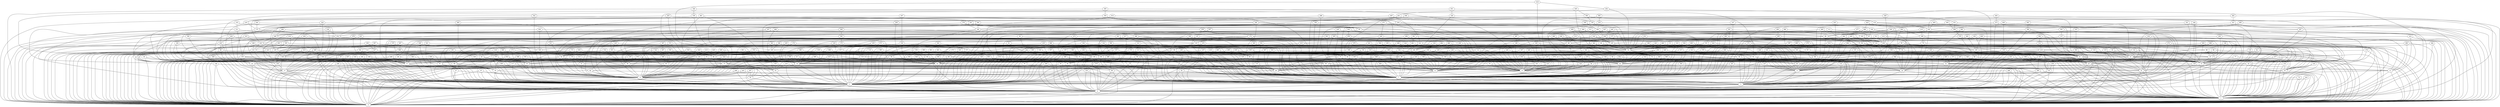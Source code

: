 /* Created by igraph 0.7.0 */
graph {
  0;
  1;
  2;
  3;
  4;
  5;
  6;
  7;
  8;
  9;
  10;
  11;
  12;
  13;
  14;
  15;
  16;
  17;
  18;
  19;
  20;
  21;
  22;
  23;
  24;
  25;
  26;
  27;
  28;
  29;
  30;
  31;
  32;
  33;
  34;
  35;
  36;
  37;
  38;
  39;
  40;
  41;
  42;
  43;
  44;
  45;
  46;
  47;
  48;
  49;
  50;
  51;
  52;
  53;
  54;
  55;
  56;
  57;
  58;
  59;
  60;
  61;
  62;
  63;
  64;
  65;
  66;
  67;
  68;
  69;
  70;
  71;
  72;
  73;
  74;
  75;
  76;
  77;
  78;
  79;
  80;
  81;
  82;
  83;
  84;
  85;
  86;
  87;
  88;
  89;
  90;
  91;
  92;
  93;
  94;
  95;
  96;
  97;
  98;
  99;
  100;
  101;
  102;
  103;
  104;
  105;
  106;
  107;
  108;
  109;
  110;
  111;
  112;
  113;
  114;
  115;
  116;
  117;
  118;
  119;
  120;
  121;
  122;
  123;
  124;
  125;
  126;
  127;
  128;
  129;
  130;
  131;
  132;
  133;
  134;
  135;
  136;
  137;
  138;
  139;
  140;
  141;
  142;
  143;
  144;
  145;
  146;
  147;
  148;
  149;
  150;
  151;
  152;
  153;
  154;
  155;
  156;
  157;
  158;
  159;
  160;
  161;
  162;
  163;
  164;
  165;
  166;
  167;
  168;
  169;
  170;
  171;
  172;
  173;
  174;
  175;
  176;
  177;
  178;
  179;
  180;
  181;
  182;
  183;
  184;
  185;
  186;
  187;
  188;
  189;
  190;
  191;
  192;
  193;
  194;
  195;
  196;
  197;
  198;
  199;
  200;
  201;
  202;
  203;
  204;
  205;
  206;
  207;
  208;
  209;
  210;
  211;
  212;
  213;
  214;
  215;
  216;
  217;
  218;
  219;
  220;
  221;
  222;
  223;
  224;
  225;
  226;
  227;
  228;
  229;
  230;
  231;
  232;
  233;
  234;
  235;
  236;
  237;
  238;
  239;
  240;
  241;
  242;
  243;
  244;
  245;
  246;
  247;
  248;
  249;
  250;
  251;
  252;
  253;
  254;
  255;
  256;
  257;
  258;
  259;
  260;
  261;
  262;
  263;
  264;
  265;
  266;
  267;
  268;
  269;
  270;
  271;
  272;
  273;
  274;
  275;
  276;
  277;
  278;
  279;
  280;
  281;
  282;
  283;
  284;
  285;
  286;
  287;
  288;
  289;
  290;
  291;
  292;
  293;
  294;
  295;
  296;
  297;
  298;
  299;
  300;
  301;
  302;
  303;
  304;
  305;
  306;
  307;
  308;
  309;
  310;
  311;
  312;
  313;
  314;
  315;
  316;
  317;
  318;
  319;
  320;
  321;
  322;
  323;
  324;
  325;
  326;
  327;
  328;
  329;
  330;
  331;
  332;
  333;
  334;
  335;
  336;
  337;
  338;
  339;
  340;
  341;
  342;
  343;
  344;
  345;
  346;
  347;
  348;
  349;
  350;
  351;
  352;
  353;
  354;
  355;
  356;
  357;
  358;
  359;
  360;
  361;
  362;
  363;
  364;
  365;
  366;
  367;
  368;
  369;
  370;
  371;
  372;
  373;
  374;
  375;
  376;
  377;
  378;
  379;
  380;
  381;
  382;
  383;
  384;
  385;
  386;
  387;
  388;
  389;
  390;
  391;
  392;
  393;
  394;
  395;
  396;
  397;
  398;
  399;
  400;
  401;
  402;
  403;
  404;
  405;
  406;
  407;
  408;
  409;
  410;
  411;
  412;
  413;
  414;
  415;
  416;
  417;
  418;
  419;
  420;
  421;
  422;
  423;
  424;
  425;
  426;
  427;
  428;
  429;
  430;
  431;
  432;
  433;
  434;
  435;
  436;
  437;
  438;
  439;
  440;
  441;
  442;
  443;
  444;
  445;
  446;
  447;
  448;
  449;
  450;
  451;
  452;
  453;
  454;
  455;
  456;
  457;
  458;
  459;
  460;
  461;
  462;
  463;
  464;
  465;
  466;
  467;
  468;
  469;
  470;
  471;
  472;
  473;
  474;
  475;
  476;
  477;
  478;
  479;
  480;
  481;
  482;
  483;
  484;
  485;
  486;
  487;
  488;
  489;
  490;
  491;
  492;
  493;
  494;
  495;
  496;
  497;
  498;
  499;

  1 -- 0;
  2 -- 0;
  3 -- 0;
  4 -- 0;
  5 -- 0;
  6 -- 0;
  10 -- 0;
  11 -- 0;
  13 -- 0;
  16 -- 0;
  17 -- 0;
  18 -- 0;
  21 -- 0;
  23 -- 0;
  25 -- 0;
  26 -- 0;
  30 -- 0;
  32 -- 0;
  35 -- 0;
  37 -- 0;
  38 -- 0;
  41 -- 0;
  42 -- 0;
  43 -- 0;
  46 -- 0;
  48 -- 0;
  49 -- 0;
  52 -- 0;
  53 -- 0;
  55 -- 0;
  57 -- 0;
  58 -- 0;
  60 -- 0;
  61 -- 0;
  65 -- 0;
  69 -- 0;
  72 -- 0;
  73 -- 0;
  78 -- 0;
  79 -- 0;
  83 -- 0;
  86 -- 0;
  88 -- 0;
  89 -- 0;
  94 -- 0;
  99 -- 0;
  100 -- 0;
  101 -- 0;
  104 -- 0;
  106 -- 0;
  109 -- 0;
  114 -- 0;
  115 -- 0;
  117 -- 0;
  124 -- 0;
  127 -- 0;
  129 -- 0;
  131 -- 0;
  136 -- 0;
  140 -- 0;
  143 -- 0;
  144 -- 0;
  145 -- 0;
  146 -- 0;
  152 -- 0;
  155 -- 0;
  161 -- 0;
  172 -- 0;
  176 -- 0;
  182 -- 0;
  187 -- 0;
  200 -- 0;
  210 -- 0;
  211 -- 0;
  212 -- 0;
  215 -- 0;
  222 -- 0;
  223 -- 0;
  224 -- 0;
  225 -- 0;
  242 -- 0;
  248 -- 0;
  254 -- 0;
  256 -- 0;
  257 -- 0;
  259 -- 0;
  263 -- 0;
  264 -- 0;
  267 -- 0;
  272 -- 0;
  280 -- 0;
  290 -- 0;
  291 -- 0;
  293 -- 0;
  295 -- 0;
  301 -- 0;
  303 -- 0;
  305 -- 0;
  307 -- 0;
  308 -- 0;
  312 -- 0;
  322 -- 0;
  327 -- 0;
  331 -- 0;
  343 -- 0;
  345 -- 0;
  346 -- 0;
  350 -- 0;
  353 -- 0;
  355 -- 0;
  358 -- 0;
  362 -- 0;
  364 -- 0;
  369 -- 0;
  378 -- 0;
  387 -- 0;
  415 -- 0;
  418 -- 0;
  420 -- 0;
  422 -- 0;
  426 -- 0;
  428 -- 0;
  433 -- 0;
  443 -- 0;
  444 -- 0;
  455 -- 0;
  462 -- 0;
  463 -- 0;
  464 -- 0;
  472 -- 0;
  474 -- 0;
  477 -- 0;
  482 -- 0;
  485 -- 0;
  490 -- 0;
  497 -- 0;
  2 -- 1;
  3 -- 1;
  4 -- 1;
  5 -- 1;
  7 -- 1;
  11 -- 1;
  14 -- 1;
  15 -- 1;
  16 -- 1;
  22 -- 1;
  25 -- 1;
  33 -- 1;
  35 -- 1;
  39 -- 1;
  41 -- 1;
  47 -- 1;
  52 -- 1;
  59 -- 1;
  66 -- 1;
  67 -- 1;
  70 -- 1;
  72 -- 1;
  77 -- 1;
  92 -- 1;
  94 -- 1;
  95 -- 1;
  110 -- 1;
  118 -- 1;
  126 -- 1;
  132 -- 1;
  137 -- 1;
  141 -- 1;
  153 -- 1;
  158 -- 1;
  185 -- 1;
  208 -- 1;
  224 -- 1;
  227 -- 1;
  234 -- 1;
  249 -- 1;
  252 -- 1;
  260 -- 1;
  268 -- 1;
  295 -- 1;
  302 -- 1;
  318 -- 1;
  319 -- 1;
  321 -- 1;
  333 -- 1;
  357 -- 1;
  364 -- 1;
  378 -- 1;
  391 -- 1;
  395 -- 1;
  404 -- 1;
  412 -- 1;
  435 -- 1;
  437 -- 1;
  450 -- 1;
  451 -- 1;
  486 -- 1;
  498 -- 1;
  3 -- 2;
  5 -- 2;
  9 -- 2;
  17 -- 2;
  19 -- 2;
  21 -- 2;
  23 -- 2;
  25 -- 2;
  27 -- 2;
  30 -- 2;
  55 -- 2;
  56 -- 2;
  68 -- 2;
  69 -- 2;
  76 -- 2;
  78 -- 2;
  82 -- 2;
  91 -- 2;
  102 -- 2;
  103 -- 2;
  108 -- 2;
  113 -- 2;
  121 -- 2;
  129 -- 2;
  130 -- 2;
  131 -- 2;
  134 -- 2;
  139 -- 2;
  142 -- 2;
  146 -- 2;
  154 -- 2;
  155 -- 2;
  156 -- 2;
  169 -- 2;
  195 -- 2;
  203 -- 2;
  204 -- 2;
  208 -- 2;
  236 -- 2;
  244 -- 2;
  256 -- 2;
  264 -- 2;
  268 -- 2;
  271 -- 2;
  272 -- 2;
  278 -- 2;
  287 -- 2;
  294 -- 2;
  296 -- 2;
  304 -- 2;
  307 -- 2;
  314 -- 2;
  318 -- 2;
  337 -- 2;
  351 -- 2;
  356 -- 2;
  357 -- 2;
  360 -- 2;
  363 -- 2;
  368 -- 2;
  385 -- 2;
  390 -- 2;
  397 -- 2;
  431 -- 2;
  438 -- 2;
  457 -- 2;
  466 -- 2;
  477 -- 2;
  479 -- 2;
  484 -- 2;
  4 -- 3;
  6 -- 3;
  7 -- 3;
  10 -- 3;
  11 -- 3;
  12 -- 3;
  14 -- 3;
  17 -- 3;
  19 -- 3;
  23 -- 3;
  24 -- 3;
  27 -- 3;
  34 -- 3;
  36 -- 3;
  39 -- 3;
  40 -- 3;
  41 -- 3;
  43 -- 3;
  44 -- 3;
  49 -- 3;
  50 -- 3;
  52 -- 3;
  53 -- 3;
  54 -- 3;
  57 -- 3;
  64 -- 3;
  70 -- 3;
  71 -- 3;
  72 -- 3;
  74 -- 3;
  80 -- 3;
  88 -- 3;
  91 -- 3;
  97 -- 3;
  101 -- 3;
  106 -- 3;
  108 -- 3;
  110 -- 3;
  113 -- 3;
  116 -- 3;
  117 -- 3;
  121 -- 3;
  123 -- 3;
  128 -- 3;
  133 -- 3;
  135 -- 3;
  149 -- 3;
  150 -- 3;
  153 -- 3;
  157 -- 3;
  178 -- 3;
  180 -- 3;
  186 -- 3;
  201 -- 3;
  207 -- 3;
  209 -- 3;
  214 -- 3;
  218 -- 3;
  219 -- 3;
  223 -- 3;
  224 -- 3;
  233 -- 3;
  238 -- 3;
  239 -- 3;
  245 -- 3;
  252 -- 3;
  260 -- 3;
  265 -- 3;
  269 -- 3;
  273 -- 3;
  293 -- 3;
  298 -- 3;
  299 -- 3;
  309 -- 3;
  330 -- 3;
  332 -- 3;
  333 -- 3;
  335 -- 3;
  376 -- 3;
  380 -- 3;
  390 -- 3;
  403 -- 3;
  405 -- 3;
  406 -- 3;
  417 -- 3;
  425 -- 3;
  432 -- 3;
  446 -- 3;
  452 -- 3;
  453 -- 3;
  454 -- 3;
  455 -- 3;
  470 -- 3;
  475 -- 3;
  478 -- 3;
  486 -- 3;
  489 -- 3;
  499 -- 3;
  6 -- 4;
  8 -- 4;
  14 -- 4;
  19 -- 4;
  28 -- 4;
  31 -- 4;
  34 -- 4;
  56 -- 4;
  57 -- 4;
  58 -- 4;
  65 -- 4;
  67 -- 4;
  82 -- 4;
  103 -- 4;
  115 -- 4;
  120 -- 4;
  122 -- 4;
  125 -- 4;
  147 -- 4;
  150 -- 4;
  163 -- 4;
  167 -- 4;
  174 -- 4;
  190 -- 4;
  199 -- 4;
  208 -- 4;
  225 -- 4;
  241 -- 4;
  247 -- 4;
  251 -- 4;
  274 -- 4;
  286 -- 4;
  297 -- 4;
  308 -- 4;
  309 -- 4;
  326 -- 4;
  342 -- 4;
  354 -- 4;
  377 -- 4;
  382 -- 4;
  391 -- 4;
  394 -- 4;
  408 -- 4;
  436 -- 4;
  439 -- 4;
  499 -- 4;
  7 -- 5;
  8 -- 5;
  9 -- 5;
  12 -- 5;
  13 -- 5;
  22 -- 5;
  28 -- 5;
  38 -- 5;
  42 -- 5;
  45 -- 5;
  60 -- 5;
  75 -- 5;
  81 -- 5;
  83 -- 5;
  87 -- 5;
  97 -- 5;
  103 -- 5;
  126 -- 5;
  132 -- 5;
  134 -- 5;
  135 -- 5;
  136 -- 5;
  145 -- 5;
  147 -- 5;
  148 -- 5;
  168 -- 5;
  179 -- 5;
  183 -- 5;
  185 -- 5;
  202 -- 5;
  218 -- 5;
  237 -- 5;
  244 -- 5;
  265 -- 5;
  285 -- 5;
  297 -- 5;
  301 -- 5;
  303 -- 5;
  310 -- 5;
  324 -- 5;
  336 -- 5;
  350 -- 5;
  362 -- 5;
  366 -- 5;
  367 -- 5;
  368 -- 5;
  373 -- 5;
  376 -- 5;
  409 -- 5;
  421 -- 5;
  424 -- 5;
  434 -- 5;
  437 -- 5;
  457 -- 5;
  465 -- 5;
  473 -- 5;
  476 -- 5;
  490 -- 5;
  494 -- 5;
  496 -- 5;
  18 -- 6;
  24 -- 6;
  26 -- 6;
  39 -- 6;
  48 -- 6;
  76 -- 6;
  124 -- 6;
  144 -- 6;
  152 -- 6;
  162 -- 6;
  166 -- 6;
  175 -- 6;
  186 -- 6;
  219 -- 6;
  227 -- 6;
  231 -- 6;
  238 -- 6;
  241 -- 6;
  248 -- 6;
  257 -- 6;
  300 -- 6;
  311 -- 6;
  320 -- 6;
  329 -- 6;
  492 -- 6;
  8 -- 7;
  9 -- 7;
  12 -- 7;
  20 -- 7;
  22 -- 7;
  27 -- 7;
  28 -- 7;
  29 -- 7;
  31 -- 7;
  34 -- 7;
  35 -- 7;
  37 -- 7;
  40 -- 7;
  42 -- 7;
  44 -- 7;
  51 -- 7;
  53 -- 7;
  58 -- 7;
  66 -- 7;
  69 -- 7;
  71 -- 7;
  73 -- 7;
  82 -- 7;
  89 -- 7;
  90 -- 7;
  98 -- 7;
  107 -- 7;
  112 -- 7;
  116 -- 7;
  120 -- 7;
  123 -- 7;
  124 -- 7;
  131 -- 7;
  138 -- 7;
  160 -- 7;
  161 -- 7;
  162 -- 7;
  163 -- 7;
  167 -- 7;
  168 -- 7;
  195 -- 7;
  199 -- 7;
  204 -- 7;
  220 -- 7;
  221 -- 7;
  225 -- 7;
  226 -- 7;
  228 -- 7;
  229 -- 7;
  232 -- 7;
  255 -- 7;
  259 -- 7;
  264 -- 7;
  268 -- 7;
  274 -- 7;
  275 -- 7;
  286 -- 7;
  289 -- 7;
  294 -- 7;
  300 -- 7;
  304 -- 7;
  306 -- 7;
  311 -- 7;
  314 -- 7;
  317 -- 7;
  321 -- 7;
  323 -- 7;
  337 -- 7;
  341 -- 7;
  344 -- 7;
  354 -- 7;
  379 -- 7;
  382 -- 7;
  384 -- 7;
  385 -- 7;
  386 -- 7;
  387 -- 7;
  388 -- 7;
  395 -- 7;
  401 -- 7;
  413 -- 7;
  422 -- 7;
  431 -- 7;
  434 -- 7;
  441 -- 7;
  443 -- 7;
  448 -- 7;
  452 -- 7;
  456 -- 7;
  458 -- 7;
  459 -- 7;
  460 -- 7;
  463 -- 7;
  468 -- 7;
  470 -- 7;
  495 -- 7;
  496 -- 7;
  30 -- 8;
  45 -- 8;
  56 -- 8;
  75 -- 8;
  76 -- 8;
  78 -- 8;
  85 -- 8;
  107 -- 8;
  109 -- 8;
  112 -- 8;
  120 -- 8;
  123 -- 8;
  127 -- 8;
  133 -- 8;
  134 -- 8;
  161 -- 8;
  180 -- 8;
  181 -- 8;
  194 -- 8;
  197 -- 8;
  209 -- 8;
  230 -- 8;
  231 -- 8;
  246 -- 8;
  283 -- 8;
  304 -- 8;
  338 -- 8;
  341 -- 8;
  342 -- 8;
  398 -- 8;
  416 -- 8;
  417 -- 8;
  423 -- 8;
  428 -- 8;
  442 -- 8;
  10 -- 9;
  13 -- 9;
  16 -- 9;
  33 -- 9;
  46 -- 9;
  80 -- 9;
  83 -- 9;
  95 -- 9;
  96 -- 9;
  147 -- 9;
  192 -- 9;
  212 -- 9;
  228 -- 9;
  233 -- 9;
  243 -- 9;
  262 -- 9;
  338 -- 9;
  400 -- 9;
  403 -- 9;
  407 -- 9;
  412 -- 9;
  484 -- 9;
  18 -- 10;
  166 -- 10;
  173 -- 10;
  275 -- 10;
  352 -- 10;
  377 -- 10;
  378 -- 10;
  435 -- 10;
  457 -- 10;
  468 -- 10;
  472 -- 10;
  495 -- 10;
  15 -- 11;
  32 -- 11;
  193 -- 11;
  280 -- 11;
  433 -- 11;
  481 -- 11;
  15 -- 12;
  40 -- 12;
  81 -- 12;
  90 -- 12;
  93 -- 12;
  117 -- 12;
  141 -- 12;
  158 -- 12;
  159 -- 12;
  171 -- 12;
  203 -- 12;
  230 -- 12;
  231 -- 12;
  240 -- 12;
  246 -- 12;
  249 -- 12;
  302 -- 12;
  339 -- 12;
  406 -- 12;
  420 -- 12;
  463 -- 12;
  466 -- 12;
  474 -- 12;
  104 -- 13;
  111 -- 13;
  164 -- 13;
  262 -- 13;
  277 -- 13;
  334 -- 13;
  20 -- 14;
  21 -- 14;
  24 -- 14;
  74 -- 14;
  84 -- 14;
  110 -- 14;
  114 -- 14;
  127 -- 14;
  142 -- 14;
  155 -- 14;
  158 -- 14;
  165 -- 14;
  178 -- 14;
  186 -- 14;
  205 -- 14;
  282 -- 14;
  340 -- 14;
  344 -- 14;
  349 -- 14;
  385 -- 14;
  388 -- 14;
  414 -- 14;
  437 -- 14;
  439 -- 14;
  461 -- 14;
  472 -- 14;
  488 -- 14;
  495 -- 14;
  20 -- 15;
  26 -- 15;
  33 -- 15;
  47 -- 15;
  50 -- 15;
  62 -- 15;
  77 -- 15;
  98 -- 15;
  125 -- 15;
  130 -- 15;
  177 -- 15;
  207 -- 15;
  267 -- 15;
  281 -- 15;
  313 -- 15;
  328 -- 15;
  335 -- 15;
  348 -- 15;
  355 -- 15;
  361 -- 15;
  381 -- 15;
  410 -- 15;
  429 -- 15;
  431 -- 15;
  440 -- 15;
  477 -- 15;
  494 -- 15;
  90 -- 16;
  430 -- 16;
  36 -- 17;
  70 -- 17;
  109 -- 17;
  143 -- 17;
  190 -- 17;
  315 -- 17;
  359 -- 17;
  361 -- 17;
  365 -- 17;
  402 -- 17;
  405 -- 17;
  31 -- 19;
  86 -- 19;
  97 -- 19;
  138 -- 19;
  182 -- 19;
  193 -- 19;
  232 -- 19;
  251 -- 19;
  408 -- 19;
  441 -- 19;
  50 -- 20;
  62 -- 20;
  68 -- 20;
  118 -- 20;
  136 -- 20;
  172 -- 20;
  173 -- 20;
  196 -- 20;
  201 -- 20;
  250 -- 20;
  261 -- 20;
  336 -- 20;
  343 -- 20;
  353 -- 20;
  454 -- 20;
  480 -- 20;
  491 -- 20;
  29 -- 22;
  32 -- 22;
  59 -- 22;
  65 -- 22;
  79 -- 22;
  92 -- 22;
  102 -- 22;
  213 -- 22;
  236 -- 22;
  392 -- 22;
  396 -- 22;
  411 -- 22;
  448 -- 22;
  51 -- 23;
  55 -- 23;
  63 -- 23;
  68 -- 23;
  87 -- 23;
  149 -- 23;
  173 -- 23;
  192 -- 23;
  266 -- 23;
  313 -- 23;
  340 -- 23;
  359 -- 23;
  370 -- 23;
  375 -- 23;
  85 -- 24;
  205 -- 24;
  389 -- 24;
  38 -- 25;
  51 -- 25;
  148 -- 25;
  156 -- 25;
  239 -- 25;
  348 -- 25;
  392 -- 25;
  430 -- 25;
  493 -- 25;
  100 -- 26;
  116 -- 26;
  423 -- 26;
  466 -- 26;
  479 -- 26;
  29 -- 28;
  43 -- 28;
  61 -- 28;
  77 -- 28;
  84 -- 28;
  125 -- 28;
  133 -- 28;
  188 -- 28;
  194 -- 28;
  283 -- 28;
  316 -- 28;
  399 -- 28;
  407 -- 28;
  432 -- 28;
  440 -- 28;
  411 -- 29;
  37 -- 30;
  46 -- 30;
  64 -- 30;
  108 -- 30;
  138 -- 30;
  187 -- 30;
  235 -- 30;
  270 -- 30;
  286 -- 30;
  114 -- 31;
  148 -- 31;
  174 -- 31;
  250 -- 31;
  36 -- 32;
  48 -- 32;
  61 -- 32;
  81 -- 32;
  144 -- 32;
  167 -- 32;
  184 -- 32;
  194 -- 32;
  203 -- 32;
  207 -- 32;
  214 -- 32;
  273 -- 32;
  373 -- 32;
  485 -- 32;
  45 -- 33;
  49 -- 33;
  66 -- 33;
  113 -- 33;
  115 -- 33;
  130 -- 33;
  143 -- 33;
  183 -- 33;
  218 -- 33;
  258 -- 33;
  282 -- 33;
  291 -- 33;
  324 -- 33;
  326 -- 33;
  374 -- 33;
  434 -- 33;
  498 -- 33;
  159 -- 34;
  172 -- 34;
  216 -- 34;
  258 -- 34;
  316 -- 34;
  323 -- 34;
  388 -- 34;
  414 -- 34;
  454 -- 34;
  62 -- 35;
  75 -- 35;
  151 -- 35;
  153 -- 35;
  176 -- 35;
  222 -- 35;
  317 -- 35;
  318 -- 35;
  393 -- 35;
  88 -- 36;
  92 -- 36;
  189 -- 36;
  213 -- 36;
  230 -- 36;
  240 -- 36;
  261 -- 36;
  287 -- 36;
  322 -- 36;
  326 -- 36;
  337 -- 36;
  343 -- 36;
  350 -- 36;
  372 -- 36;
  399 -- 36;
  413 -- 36;
  423 -- 36;
  429 -- 36;
  451 -- 36;
  461 -- 36;
  63 -- 37;
  223 -- 37;
  489 -- 37;
  242 -- 38;
  371 -- 38;
  476 -- 39;
  96 -- 40;
  288 -- 40;
  330 -- 40;
  44 -- 41;
  86 -- 41;
  96 -- 41;
  129 -- 41;
  191 -- 41;
  198 -- 41;
  273 -- 41;
  276 -- 41;
  279 -- 41;
  384 -- 41;
  394 -- 41;
  427 -- 41;
  269 -- 42;
  47 -- 43;
  60 -- 43;
  64 -- 43;
  93 -- 43;
  105 -- 43;
  154 -- 43;
  160 -- 43;
  170 -- 43;
  206 -- 43;
  214 -- 43;
  234 -- 43;
  287 -- 43;
  299 -- 43;
  301 -- 43;
  312 -- 43;
  319 -- 43;
  327 -- 43;
  334 -- 43;
  340 -- 43;
  347 -- 43;
  374 -- 43;
  389 -- 43;
  443 -- 43;
  449 -- 43;
  453 -- 43;
  84 -- 44;
  94 -- 44;
  128 -- 44;
  192 -- 44;
  247 -- 44;
  252 -- 44;
  253 -- 44;
  258 -- 44;
  274 -- 44;
  275 -- 44;
  298 -- 44;
  314 -- 44;
  392 -- 44;
  395 -- 44;
  400 -- 44;
  440 -- 44;
  453 -- 44;
  151 -- 46;
  184 -- 46;
  185 -- 46;
  191 -- 46;
  217 -- 46;
  242 -- 46;
  316 -- 46;
  332 -- 46;
  399 -- 46;
  419 -- 46;
  473 -- 46;
  54 -- 47;
  98 -- 47;
  132 -- 47;
  200 -- 47;
  492 -- 47;
  54 -- 51;
  119 -- 51;
  246 -- 51;
  347 -- 51;
  397 -- 51;
  420 -- 51;
  427 -- 51;
  445 -- 51;
  483 -- 51;
  307 -- 52;
  415 -- 52;
  491 -- 52;
  73 -- 53;
  128 -- 53;
  163 -- 53;
  196 -- 53;
  233 -- 53;
  256 -- 53;
  263 -- 53;
  482 -- 53;
  491 -- 53;
  59 -- 54;
  79 -- 54;
  91 -- 54;
  99 -- 54;
  105 -- 54;
  111 -- 54;
  139 -- 54;
  142 -- 54;
  151 -- 54;
  171 -- 54;
  178 -- 54;
  198 -- 54;
  202 -- 54;
  205 -- 54;
  253 -- 54;
  260 -- 54;
  296 -- 54;
  302 -- 54;
  333 -- 54;
  345 -- 54;
  352 -- 54;
  390 -- 54;
  393 -- 54;
  400 -- 54;
  412 -- 54;
  419 -- 54;
  422 -- 54;
  452 -- 54;
  456 -- 54;
  471 -- 54;
  476 -- 54;
  487 -- 54;
  494 -- 54;
  71 -- 56;
  358 -- 56;
  74 -- 58;
  93 -- 58;
  154 -- 58;
  166 -- 58;
  221 -- 58;
  237 -- 58;
  332 -- 58;
  376 -- 58;
  381 -- 58;
  63 -- 59;
  67 -- 59;
  80 -- 59;
  276 -- 60;
  87 -- 61;
  99 -- 61;
  105 -- 61;
  112 -- 61;
  137 -- 61;
  176 -- 61;
  189 -- 61;
  196 -- 61;
  216 -- 61;
  366 -- 61;
  402 -- 61;
  190 -- 64;
  245 -- 64;
  270 -- 64;
  407 -- 64;
  187 -- 65;
  235 -- 65;
  270 -- 65;
  279 -- 65;
  406 -- 65;
  100 -- 67;
  111 -- 67;
  277 -- 67;
  89 -- 68;
  119 -- 68;
  141 -- 68;
  325 -- 68;
  404 -- 68;
  146 -- 69;
  217 -- 69;
  374 -- 69;
  470 -- 69;
  474 -- 70;
  222 -- 73;
  257 -- 73;
  277 -- 73;
  339 -- 73;
  416 -- 73;
  417 -- 73;
  418 -- 73;
  448 -- 73;
  322 -- 74;
  389 -- 75;
  189 -- 79;
  85 -- 80;
  102 -- 80;
  211 -- 80;
  297 -- 80;
  328 -- 80;
  410 -- 80;
  157 -- 81;
  159 -- 81;
  162 -- 81;
  228 -- 81;
  346 -- 81;
  174 -- 82;
  198 -- 82;
  398 -- 82;
  405 -- 82;
  104 -- 83;
  170 -- 83;
  240 -- 83;
  241 -- 83;
  289 -- 83;
  386 -- 83;
  489 -- 83;
  237 -- 84;
  245 -- 84;
  265 -- 84;
  266 -- 84;
  295 -- 84;
  335 -- 84;
  435 -- 84;
  446 -- 84;
  181 -- 85;
  206 -- 85;
  320 -- 85;
  119 -- 86;
  157 -- 86;
  248 -- 86;
  291 -- 86;
  377 -- 86;
  383 -- 86;
  487 -- 86;
  122 -- 87;
  279 -- 87;
  483 -- 87;
  149 -- 88;
  137 -- 89;
  200 -- 89;
  217 -- 89;
  229 -- 89;
  313 -- 89;
  430 -- 89;
  436 -- 89;
  460 -- 89;
  180 -- 90;
  380 -- 90;
  95 -- 92;
  101 -- 92;
  204 -- 92;
  243 -- 92;
  306 -- 92;
  371 -- 92;
  121 -- 93;
  353 -- 93;
  381 -- 93;
  349 -- 94;
  191 -- 96;
  284 -- 96;
  331 -- 96;
  106 -- 97;
  140 -- 97;
  197 -- 97;
  213 -- 97;
  309 -- 97;
  409 -- 97;
  156 -- 98;
  209 -- 98;
  356 -- 99;
  107 -- 100;
  373 -- 100;
  193 -- 101;
  255 -- 101;
  118 -- 102;
  139 -- 102;
  169 -- 102;
  450 -- 102;
  493 -- 102;
  424 -- 104;
  432 -- 104;
  122 -- 105;
  135 -- 105;
  152 -- 105;
  164 -- 105;
  177 -- 105;
  220 -- 105;
  284 -- 105;
  368 -- 105;
  401 -- 105;
  433 -- 105;
  436 -- 105;
  227 -- 106;
  372 -- 106;
  379 -- 106;
  145 -- 108;
  168 -- 108;
  179 -- 108;
  181 -- 108;
  415 -- 108;
  465 -- 108;
  292 -- 109;
  356 -- 109;
  465 -- 109;
  490 -- 109;
  126 -- 110;
  150 -- 110;
  281 -- 110;
  380 -- 110;
  475 -- 110;
  483 -- 110;
  266 -- 111;
  235 -- 112;
  254 -- 112;
  310 -- 113;
  330 -- 117;
  348 -- 117;
  201 -- 118;
  414 -- 118;
  170 -- 119;
  255 -- 119;
  276 -- 119;
  349 -- 119;
  421 -- 119;
  371 -- 120;
  140 -- 121;
  226 -- 121;
  239 -- 121;
  369 -- 121;
  188 -- 123;
  232 -- 123;
  365 -- 123;
  425 -- 125;
  464 -- 127;
  442 -- 128;
  169 -- 129;
  379 -- 129;
  404 -- 129;
  351 -- 130;
  216 -- 131;
  236 -- 131;
  278 -- 131;
  458 -- 131;
  221 -- 132;
  352 -- 133;
  305 -- 136;
  361 -- 137;
  197 -- 138;
  271 -- 138;
  288 -- 138;
  357 -- 138;
  421 -- 138;
  384 -- 139;
  467 -- 139;
  226 -- 140;
  315 -- 140;
  467 -- 140;
  473 -- 140;
  183 -- 141;
  467 -- 141;
  492 -- 141;
  171 -- 143;
  182 -- 144;
  478 -- 144;
  206 -- 145;
  210 -- 145;
  323 -- 145;
  355 -- 145;
  175 -- 146;
  360 -- 148;
  363 -- 148;
  403 -- 149;
  445 -- 149;
  262 -- 151;
  290 -- 151;
  160 -- 152;
  175 -- 152;
  238 -- 152;
  284 -- 152;
  447 -- 152;
  261 -- 154;
  401 -- 154;
  164 -- 155;
  165 -- 155;
  211 -- 155;
  179 -- 157;
  459 -- 157;
  303 -- 159;
  370 -- 160;
  394 -- 160;
  471 -- 160;
  165 -- 161;
  177 -- 161;
  460 -- 161;
  184 -- 164;
  249 -- 164;
  311 -- 164;
  484 -- 164;
  283 -- 165;
  383 -- 165;
  398 -- 165;
  497 -- 165;
  319 -- 167;
  499 -- 167;
  329 -- 169;
  259 -- 170;
  427 -- 170;
  219 -- 175;
  244 -- 175;
  320 -- 175;
  469 -- 175;
  382 -- 179;
  215 -- 180;
  281 -- 180;
  282 -- 180;
  298 -- 180;
  324 -- 180;
  329 -- 180;
  359 -- 180;
  480 -- 180;
  263 -- 181;
  325 -- 182;
  441 -- 182;
  199 -- 184;
  234 -- 184;
  243 -- 184;
  254 -- 184;
  459 -- 184;
  188 -- 185;
  280 -- 185;
  426 -- 185;
  475 -- 185;
  481 -- 185;
  487 -- 188;
  215 -- 189;
  267 -- 189;
  306 -- 189;
  334 -- 190;
  444 -- 190;
  479 -- 190;
  195 -- 191;
  397 -- 191;
  402 -- 192;
  341 -- 193;
  366 -- 193;
  386 -- 193;
  269 -- 194;
  271 -- 194;
  375 -- 194;
  220 -- 196;
  278 -- 196;
  338 -- 197;
  426 -- 198;
  202 -- 201;
  416 -- 202;
  210 -- 204;
  212 -- 204;
  250 -- 204;
  253 -- 204;
  300 -- 204;
  409 -- 204;
  411 -- 204;
  449 -- 204;
  488 -- 204;
  251 -- 207;
  315 -- 209;
  375 -- 211;
  328 -- 214;
  289 -- 216;
  312 -- 216;
  364 -- 216;
  383 -- 216;
  498 -- 216;
  339 -- 219;
  342 -- 219;
  471 -- 220;
  367 -- 223;
  369 -- 223;
  408 -- 223;
  294 -- 225;
  229 -- 226;
  247 -- 226;
  299 -- 226;
  488 -- 226;
  308 -- 227;
  387 -- 227;
  285 -- 228;
  345 -- 230;
  347 -- 232;
  428 -- 232;
  482 -- 234;
  363 -- 236;
  310 -- 241;
  317 -- 241;
  344 -- 242;
  462 -- 247;
  468 -- 248;
  442 -- 250;
  425 -- 251;
  493 -- 251;
  288 -- 254;
  354 -- 254;
  272 -- 258;
  285 -- 260;
  292 -- 261;
  360 -- 262;
  396 -- 262;
  327 -- 264;
  358 -- 264;
  447 -- 266;
  458 -- 266;
  321 -- 267;
  419 -- 270;
  292 -- 271;
  293 -- 271;
  455 -- 271;
  296 -- 276;
  391 -- 281;
  478 -- 281;
  370 -- 284;
  290 -- 285;
  396 -- 286;
  367 -- 287;
  325 -- 293;
  305 -- 296;
  331 -- 296;
  393 -- 296;
  362 -- 312;
  456 -- 313;
  372 -- 316;
  464 -- 321;
  469 -- 323;
  438 -- 324;
  336 -- 327;
  351 -- 328;
  451 -- 329;
  429 -- 330;
  469 -- 330;
  449 -- 331;
  447 -- 334;
  346 -- 339;
  439 -- 348;
  365 -- 354;
  486 -- 357;
  413 -- 358;
  410 -- 363;
  462 -- 366;
  485 -- 366;
  444 -- 368;
  450 -- 373;
  418 -- 377;
  446 -- 382;
  445 -- 384;
  461 -- 394;
  424 -- 396;
  438 -- 415;
  481 -- 419;
  480 -- 457;
  497 -- 466;
  496 -- 474;
}
